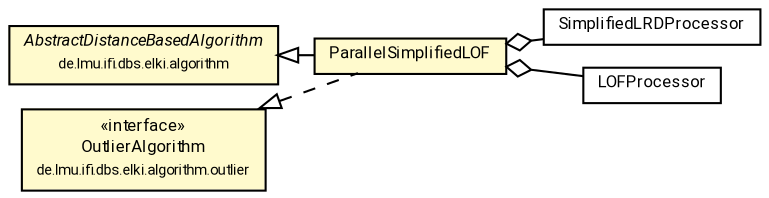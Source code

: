 #!/usr/local/bin/dot
#
# Class diagram 
# Generated by UMLGraph version R5_7_2-60-g0e99a6 (http://www.spinellis.gr/umlgraph/)
#

digraph G {
	graph [fontnames="svg"]
	edge [fontname="Roboto",fontsize=7,labelfontname="Roboto",labelfontsize=7,color="black"];
	node [fontname="Roboto",fontcolor="black",fontsize=8,shape=plaintext,margin=0,width=0,height=0];
	nodesep=0.15;
	ranksep=0.25;
	rankdir=LR;
	// de.lmu.ifi.dbs.elki.algorithm.AbstractDistanceBasedAlgorithm<O, R extends de.lmu.ifi.dbs.elki.result.Result>
	c8016014 [label=<<table title="de.lmu.ifi.dbs.elki.algorithm.AbstractDistanceBasedAlgorithm" border="0" cellborder="1" cellspacing="0" cellpadding="2" bgcolor="LemonChiffon" href="../../../AbstractDistanceBasedAlgorithm.html" target="_parent">
		<tr><td><table border="0" cellspacing="0" cellpadding="1">
		<tr><td align="center" balign="center"> <font face="Roboto"><i>AbstractDistanceBasedAlgorithm</i></font> </td></tr>
		<tr><td align="center" balign="center"> <font face="Roboto" point-size="7.0">de.lmu.ifi.dbs.elki.algorithm</font> </td></tr>
		</table></td></tr>
		</table>>, URL="../../../AbstractDistanceBasedAlgorithm.html"];
	// de.lmu.ifi.dbs.elki.algorithm.outlier.OutlierAlgorithm
	c8017896 [label=<<table title="de.lmu.ifi.dbs.elki.algorithm.outlier.OutlierAlgorithm" border="0" cellborder="1" cellspacing="0" cellpadding="2" bgcolor="LemonChiffon" href="../../OutlierAlgorithm.html" target="_parent">
		<tr><td><table border="0" cellspacing="0" cellpadding="1">
		<tr><td align="center" balign="center"> &#171;interface&#187; </td></tr>
		<tr><td align="center" balign="center"> <font face="Roboto">OutlierAlgorithm</font> </td></tr>
		<tr><td align="center" balign="center"> <font face="Roboto" point-size="7.0">de.lmu.ifi.dbs.elki.algorithm.outlier</font> </td></tr>
		</table></td></tr>
		</table>>, URL="../../OutlierAlgorithm.html"];
	// de.lmu.ifi.dbs.elki.algorithm.outlier.lof.parallel.SimplifiedLRDProcessor
	c8017976 [label=<<table title="de.lmu.ifi.dbs.elki.algorithm.outlier.lof.parallel.SimplifiedLRDProcessor" border="0" cellborder="1" cellspacing="0" cellpadding="2" href="SimplifiedLRDProcessor.html" target="_parent">
		<tr><td><table border="0" cellspacing="0" cellpadding="1">
		<tr><td align="center" balign="center"> <font face="Roboto">SimplifiedLRDProcessor</font> </td></tr>
		</table></td></tr>
		</table>>, URL="SimplifiedLRDProcessor.html"];
	// de.lmu.ifi.dbs.elki.algorithm.outlier.lof.parallel.LOFProcessor
	c8017980 [label=<<table title="de.lmu.ifi.dbs.elki.algorithm.outlier.lof.parallel.LOFProcessor" border="0" cellborder="1" cellspacing="0" cellpadding="2" href="LOFProcessor.html" target="_parent">
		<tr><td><table border="0" cellspacing="0" cellpadding="1">
		<tr><td align="center" balign="center"> <font face="Roboto">LOFProcessor</font> </td></tr>
		</table></td></tr>
		</table>>, URL="LOFProcessor.html"];
	// de.lmu.ifi.dbs.elki.algorithm.outlier.lof.parallel.ParallelSimplifiedLOF<O>
	c8017982 [label=<<table title="de.lmu.ifi.dbs.elki.algorithm.outlier.lof.parallel.ParallelSimplifiedLOF" border="0" cellborder="1" cellspacing="0" cellpadding="2" bgcolor="lemonChiffon" href="ParallelSimplifiedLOF.html" target="_parent">
		<tr><td><table border="0" cellspacing="0" cellpadding="1">
		<tr><td align="center" balign="center"> <font face="Roboto">ParallelSimplifiedLOF</font> </td></tr>
		</table></td></tr>
		</table>>, URL="ParallelSimplifiedLOF.html"];
	// de.lmu.ifi.dbs.elki.algorithm.outlier.lof.parallel.ParallelSimplifiedLOF<O> extends de.lmu.ifi.dbs.elki.algorithm.AbstractDistanceBasedAlgorithm<O, R extends de.lmu.ifi.dbs.elki.result.Result>
	c8016014 -> c8017982 [arrowtail=empty,dir=back,weight=10];
	// de.lmu.ifi.dbs.elki.algorithm.outlier.lof.parallel.ParallelSimplifiedLOF<O> implements de.lmu.ifi.dbs.elki.algorithm.outlier.OutlierAlgorithm
	c8017896 -> c8017982 [arrowtail=empty,style=dashed,dir=back,weight=9];
	// de.lmu.ifi.dbs.elki.algorithm.outlier.lof.parallel.ParallelSimplifiedLOF<O> has de.lmu.ifi.dbs.elki.algorithm.outlier.lof.parallel.SimplifiedLRDProcessor
	c8017982 -> c8017976 [arrowhead=none,arrowtail=ediamond,dir=back,weight=4];
	// de.lmu.ifi.dbs.elki.algorithm.outlier.lof.parallel.ParallelSimplifiedLOF<O> has de.lmu.ifi.dbs.elki.algorithm.outlier.lof.parallel.LOFProcessor
	c8017982 -> c8017980 [arrowhead=none,arrowtail=ediamond,dir=back,weight=4];
}

